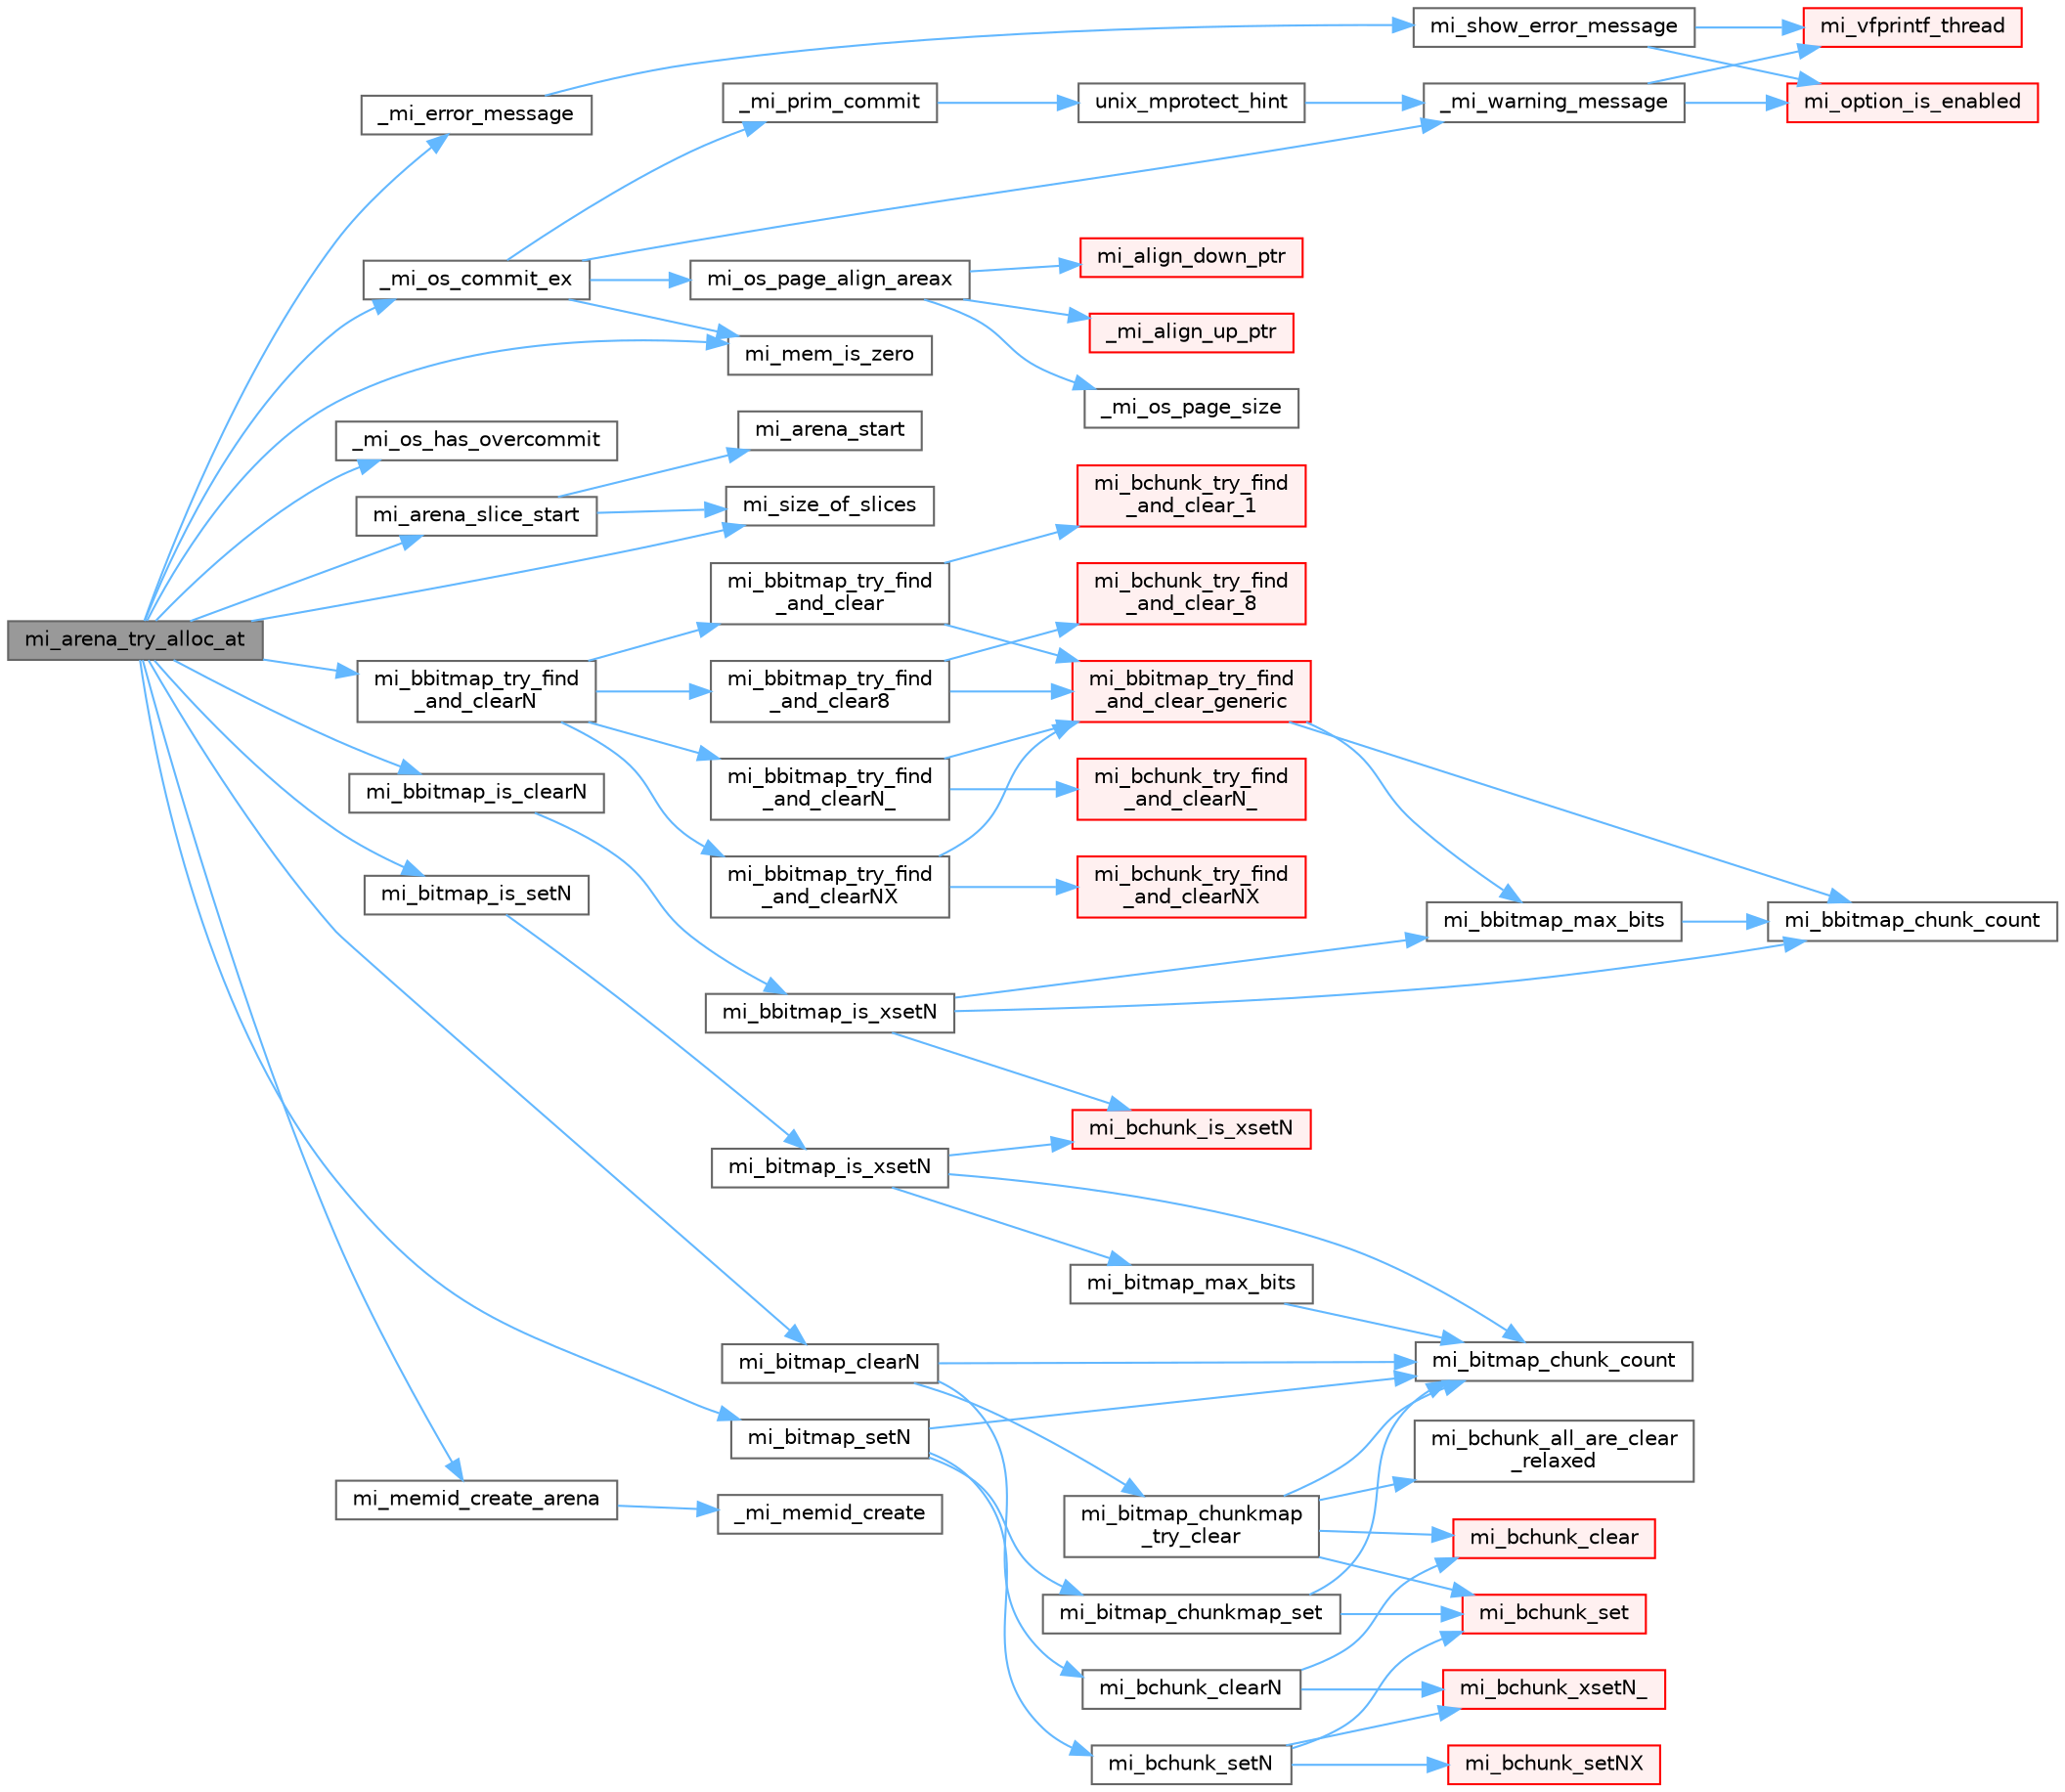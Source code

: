 digraph "mi_arena_try_alloc_at"
{
 // LATEX_PDF_SIZE
  bgcolor="transparent";
  edge [fontname=Helvetica,fontsize=10,labelfontname=Helvetica,labelfontsize=10];
  node [fontname=Helvetica,fontsize=10,shape=box,height=0.2,width=0.4];
  rankdir="LR";
  Node1 [id="Node000001",label="mi_arena_try_alloc_at",height=0.2,width=0.4,color="gray40", fillcolor="grey60", style="filled", fontcolor="black",tooltip=" "];
  Node1 -> Node2 [id="edge71_Node000001_Node000002",color="steelblue1",style="solid",tooltip=" "];
  Node2 [id="Node000002",label="_mi_error_message",height=0.2,width=0.4,color="grey40", fillcolor="white", style="filled",URL="$options_8c.html#a2bebc073bcaac71658e57bb260c2e426",tooltip=" "];
  Node2 -> Node3 [id="edge72_Node000002_Node000003",color="steelblue1",style="solid",tooltip=" "];
  Node3 [id="Node000003",label="mi_show_error_message",height=0.2,width=0.4,color="grey40", fillcolor="white", style="filled",URL="$options_8c.html#a025f32c63014753e87fd7a579d2bb8aa",tooltip=" "];
  Node3 -> Node4 [id="edge73_Node000003_Node000004",color="steelblue1",style="solid",tooltip=" "];
  Node4 [id="Node000004",label="mi_option_is_enabled",height=0.2,width=0.4,color="red", fillcolor="#FFF0F0", style="filled",URL="$group__options.html#ga459ad98f18b3fc9275474807fe0ca188",tooltip=" "];
  Node3 -> Node18 [id="edge74_Node000003_Node000018",color="steelblue1",style="solid",tooltip=" "];
  Node18 [id="Node000018",label="mi_vfprintf_thread",height=0.2,width=0.4,color="red", fillcolor="#FFF0F0", style="filled",URL="$options_8c.html#a4af8263c139d04a876914f39024a7424",tooltip=" "];
  Node1 -> Node39 [id="edge75_Node000001_Node000039",color="steelblue1",style="solid",tooltip=" "];
  Node39 [id="Node000039",label="_mi_os_commit_ex",height=0.2,width=0.4,color="grey40", fillcolor="white", style="filled",URL="$os_8c.html#a3d62d4f2f8c54d1251323be446068194",tooltip=" "];
  Node39 -> Node40 [id="edge76_Node000039_Node000040",color="steelblue1",style="solid",tooltip=" "];
  Node40 [id="Node000040",label="_mi_prim_commit",height=0.2,width=0.4,color="grey40", fillcolor="white", style="filled",URL="$windows_2prim_8c.html#a723c63d8d2b51281ab1ef2bf7e7395d0",tooltip=" "];
  Node40 -> Node41 [id="edge77_Node000040_Node000041",color="steelblue1",style="solid",tooltip=" "];
  Node41 [id="Node000041",label="unix_mprotect_hint",height=0.2,width=0.4,color="grey40", fillcolor="white", style="filled",URL="$unix_2prim_8c.html#a7729d7cf0976d9e9fdc1d344d80e7d14",tooltip=" "];
  Node41 -> Node17 [id="edge78_Node000041_Node000017",color="steelblue1",style="solid",tooltip=" "];
  Node17 [id="Node000017",label="_mi_warning_message",height=0.2,width=0.4,color="grey40", fillcolor="white", style="filled",URL="$options_8c.html#ac253cac2ca24fb63be7f4937ac620dc4",tooltip=" "];
  Node17 -> Node4 [id="edge79_Node000017_Node000004",color="steelblue1",style="solid",tooltip=" "];
  Node17 -> Node18 [id="edge80_Node000017_Node000018",color="steelblue1",style="solid",tooltip=" "];
  Node39 -> Node17 [id="edge81_Node000039_Node000017",color="steelblue1",style="solid",tooltip=" "];
  Node39 -> Node42 [id="edge82_Node000039_Node000042",color="steelblue1",style="solid",tooltip=" "];
  Node42 [id="Node000042",label="mi_mem_is_zero",height=0.2,width=0.4,color="grey40", fillcolor="white", style="filled",URL="$_e_a_s_t_l_2packages_2mimalloc_2include_2mimalloc_2internal_8h.html#a8391ae55dd6885bd38593f740fd349a4",tooltip=" "];
  Node39 -> Node43 [id="edge83_Node000039_Node000043",color="steelblue1",style="solid",tooltip=" "];
  Node43 [id="Node000043",label="mi_os_page_align_areax",height=0.2,width=0.4,color="grey40", fillcolor="white", style="filled",URL="$os_8c.html#a80d3a0cbc0a50873b1abc39077a6d77e",tooltip=" "];
  Node43 -> Node44 [id="edge84_Node000043_Node000044",color="steelblue1",style="solid",tooltip=" "];
  Node44 [id="Node000044",label="_mi_align_up_ptr",height=0.2,width=0.4,color="red", fillcolor="#FFF0F0", style="filled",URL="$_e_a_s_t_l_2packages_2mimalloc_2include_2mimalloc_2internal_8h.html#ac76001cb6de6586632eb7fb6c1795a77",tooltip=" "];
  Node43 -> Node46 [id="edge85_Node000043_Node000046",color="steelblue1",style="solid",tooltip=" "];
  Node46 [id="Node000046",label="_mi_os_page_size",height=0.2,width=0.4,color="grey40", fillcolor="white", style="filled",URL="$os_8c.html#a723e4c95209d4c6282b53317473e83d5",tooltip=" "];
  Node43 -> Node47 [id="edge86_Node000043_Node000047",color="steelblue1",style="solid",tooltip=" "];
  Node47 [id="Node000047",label="mi_align_down_ptr",height=0.2,width=0.4,color="red", fillcolor="#FFF0F0", style="filled",URL="$_e_a_s_t_l_2packages_2mimalloc_2include_2mimalloc_2internal_8h.html#adc7ba2f338065541b3513efcf2252795",tooltip=" "];
  Node1 -> Node49 [id="edge87_Node000001_Node000049",color="steelblue1",style="solid",tooltip=" "];
  Node49 [id="Node000049",label="_mi_os_has_overcommit",height=0.2,width=0.4,color="grey40", fillcolor="white", style="filled",URL="$os_8c.html#ab15bd169082d58502da1d18e7ae61044",tooltip=" "];
  Node1 -> Node50 [id="edge88_Node000001_Node000050",color="steelblue1",style="solid",tooltip=" "];
  Node50 [id="Node000050",label="mi_arena_slice_start",height=0.2,width=0.4,color="grey40", fillcolor="white", style="filled",URL="$arena_8c.html#a0a2d2bb37e419baf7d346107e77c6e05",tooltip=" "];
  Node50 -> Node51 [id="edge89_Node000050_Node000051",color="steelblue1",style="solid",tooltip=" "];
  Node51 [id="Node000051",label="mi_arena_start",height=0.2,width=0.4,color="grey40", fillcolor="white", style="filled",URL="$arena_8c.html#a8aa073deb4be73d4bbc7b27864c55cd4",tooltip=" "];
  Node50 -> Node52 [id="edge90_Node000050_Node000052",color="steelblue1",style="solid",tooltip=" "];
  Node52 [id="Node000052",label="mi_size_of_slices",height=0.2,width=0.4,color="grey40", fillcolor="white", style="filled",URL="$_e_a_s_t_l_2packages_2mimalloc_2include_2mimalloc_2internal_8h.html#ae8e31ea92ee1ee2f1a93ea87d0184436",tooltip=" "];
  Node1 -> Node53 [id="edge91_Node000001_Node000053",color="steelblue1",style="solid",tooltip=" "];
  Node53 [id="Node000053",label="mi_bbitmap_is_clearN",height=0.2,width=0.4,color="grey40", fillcolor="white", style="filled",URL="$bitmap_8h.html#a5424318442a5d1f904eab0d157bc777e",tooltip=" "];
  Node53 -> Node54 [id="edge92_Node000053_Node000054",color="steelblue1",style="solid",tooltip=" "];
  Node54 [id="Node000054",label="mi_bbitmap_is_xsetN",height=0.2,width=0.4,color="grey40", fillcolor="white", style="filled",URL="$bitmap_8c.html#a143c1ab4aaff95bc9a5642f45e2fc52f",tooltip=" "];
  Node54 -> Node55 [id="edge93_Node000054_Node000055",color="steelblue1",style="solid",tooltip=" "];
  Node55 [id="Node000055",label="mi_bbitmap_chunk_count",height=0.2,width=0.4,color="grey40", fillcolor="white", style="filled",URL="$bitmap_8h.html#a61d4c39827af9a9dbeb574d28856ba90",tooltip=" "];
  Node54 -> Node56 [id="edge94_Node000054_Node000056",color="steelblue1",style="solid",tooltip=" "];
  Node56 [id="Node000056",label="mi_bbitmap_max_bits",height=0.2,width=0.4,color="grey40", fillcolor="white", style="filled",URL="$bitmap_8h.html#afb1f816c002677982471bf19521ac6ee",tooltip=" "];
  Node56 -> Node55 [id="edge95_Node000056_Node000055",color="steelblue1",style="solid",tooltip=" "];
  Node54 -> Node57 [id="edge96_Node000054_Node000057",color="steelblue1",style="solid",tooltip=" "];
  Node57 [id="Node000057",label="mi_bchunk_is_xsetN",height=0.2,width=0.4,color="red", fillcolor="#FFF0F0", style="filled",URL="$bitmap_8c.html#ab0d208390523d5afdb78b6f0be816b2f",tooltip=" "];
  Node1 -> Node68 [id="edge97_Node000001_Node000068",color="steelblue1",style="solid",tooltip=" "];
  Node68 [id="Node000068",label="mi_bbitmap_try_find\l_and_clearN",height=0.2,width=0.4,color="grey40", fillcolor="white", style="filled",URL="$bitmap_8h.html#a68973af6da3993bcf5f6e14bd5395e0e",tooltip=" "];
  Node68 -> Node69 [id="edge98_Node000068_Node000069",color="steelblue1",style="solid",tooltip=" "];
  Node69 [id="Node000069",label="mi_bbitmap_try_find\l_and_clear",height=0.2,width=0.4,color="grey40", fillcolor="white", style="filled",URL="$bitmap_8c.html#af4021b82102a0099956ce78b094ef754",tooltip=" "];
  Node69 -> Node70 [id="edge99_Node000069_Node000070",color="steelblue1",style="solid",tooltip=" "];
  Node70 [id="Node000070",label="mi_bbitmap_try_find\l_and_clear_generic",height=0.2,width=0.4,color="red", fillcolor="#FFF0F0", style="filled",URL="$bitmap_8c.html#a5b5cc8e21e44f0a6ef8022fbd7ee2eb7",tooltip=" "];
  Node70 -> Node55 [id="edge100_Node000070_Node000055",color="steelblue1",style="solid",tooltip=" "];
  Node70 -> Node56 [id="edge101_Node000070_Node000056",color="steelblue1",style="solid",tooltip=" "];
  Node69 -> Node82 [id="edge102_Node000069_Node000082",color="steelblue1",style="solid",tooltip=" "];
  Node82 [id="Node000082",label="mi_bchunk_try_find\l_and_clear_1",height=0.2,width=0.4,color="red", fillcolor="#FFF0F0", style="filled",URL="$bitmap_8c.html#afd07f823dfe1b3c245c75d2f7b859fe3",tooltip=" "];
  Node68 -> Node95 [id="edge103_Node000068_Node000095",color="steelblue1",style="solid",tooltip=" "];
  Node95 [id="Node000095",label="mi_bbitmap_try_find\l_and_clear8",height=0.2,width=0.4,color="grey40", fillcolor="white", style="filled",URL="$bitmap_8c.html#a1cea740ac26cb096d1af87f0ccf155e6",tooltip=" "];
  Node95 -> Node70 [id="edge104_Node000095_Node000070",color="steelblue1",style="solid",tooltip=" "];
  Node95 -> Node96 [id="edge105_Node000095_Node000096",color="steelblue1",style="solid",tooltip=" "];
  Node96 [id="Node000096",label="mi_bchunk_try_find\l_and_clear_8",height=0.2,width=0.4,color="red", fillcolor="#FFF0F0", style="filled",URL="$bitmap_8c.html#a7b85ce925452dbe5a7821a461e3e8deb",tooltip=" "];
  Node68 -> Node101 [id="edge106_Node000068_Node000101",color="steelblue1",style="solid",tooltip=" "];
  Node101 [id="Node000101",label="mi_bbitmap_try_find\l_and_clearN_",height=0.2,width=0.4,color="grey40", fillcolor="white", style="filled",URL="$bitmap_8c.html#a5a1cbdadcced2fcfd0c3bc12e797fdd3",tooltip=" "];
  Node101 -> Node70 [id="edge107_Node000101_Node000070",color="steelblue1",style="solid",tooltip=" "];
  Node101 -> Node102 [id="edge108_Node000101_Node000102",color="steelblue1",style="solid",tooltip=" "];
  Node102 [id="Node000102",label="mi_bchunk_try_find\l_and_clearN_",height=0.2,width=0.4,color="red", fillcolor="#FFF0F0", style="filled",URL="$bitmap_8c.html#aaf7fe9fdfa57a3dc4b6de1b16c76d065",tooltip=" "];
  Node68 -> Node116 [id="edge109_Node000068_Node000116",color="steelblue1",style="solid",tooltip=" "];
  Node116 [id="Node000116",label="mi_bbitmap_try_find\l_and_clearNX",height=0.2,width=0.4,color="grey40", fillcolor="white", style="filled",URL="$bitmap_8c.html#a39dd151902e207638aac95877e04e7b3",tooltip=" "];
  Node116 -> Node70 [id="edge110_Node000116_Node000070",color="steelblue1",style="solid",tooltip=" "];
  Node116 -> Node117 [id="edge111_Node000116_Node000117",color="steelblue1",style="solid",tooltip=" "];
  Node117 [id="Node000117",label="mi_bchunk_try_find\l_and_clearNX",height=0.2,width=0.4,color="red", fillcolor="#FFF0F0", style="filled",URL="$bitmap_8c.html#a42150c51b3d6ffaeacbb26995bf8dbd7",tooltip=" "];
  Node1 -> Node118 [id="edge112_Node000001_Node000118",color="steelblue1",style="solid",tooltip=" "];
  Node118 [id="Node000118",label="mi_bitmap_clearN",height=0.2,width=0.4,color="grey40", fillcolor="white", style="filled",URL="$bitmap_8c.html#aa8d5d77b9137fac58dba2415da230b4b",tooltip=" "];
  Node118 -> Node119 [id="edge113_Node000118_Node000119",color="steelblue1",style="solid",tooltip=" "];
  Node119 [id="Node000119",label="mi_bchunk_clearN",height=0.2,width=0.4,color="grey40", fillcolor="white", style="filled",URL="$bitmap_8c.html#ad965785a3292db948723392a2db65539",tooltip=" "];
  Node119 -> Node77 [id="edge114_Node000119_Node000077",color="steelblue1",style="solid",tooltip=" "];
  Node77 [id="Node000077",label="mi_bchunk_clear",height=0.2,width=0.4,color="red", fillcolor="#FFF0F0", style="filled",URL="$bitmap_8c.html#a9dfbfc8fe0b5d49b9cb05fb4a16ce60c",tooltip=" "];
  Node119 -> Node120 [id="edge115_Node000119_Node000120",color="steelblue1",style="solid",tooltip=" "];
  Node120 [id="Node000120",label="mi_bchunk_xsetN_",height=0.2,width=0.4,color="red", fillcolor="#FFF0F0", style="filled",URL="$bitmap_8c.html#a389dbd44ba9433ec98be6f3222776f46",tooltip=" "];
  Node118 -> Node122 [id="edge116_Node000118_Node000122",color="steelblue1",style="solid",tooltip=" "];
  Node122 [id="Node000122",label="mi_bitmap_chunk_count",height=0.2,width=0.4,color="grey40", fillcolor="white", style="filled",URL="$bitmap_8h.html#adbc04bcdad6dd6f18993c5ed4b92f2a4",tooltip=" "];
  Node118 -> Node123 [id="edge117_Node000118_Node000123",color="steelblue1",style="solid",tooltip=" "];
  Node123 [id="Node000123",label="mi_bitmap_chunkmap\l_try_clear",height=0.2,width=0.4,color="grey40", fillcolor="white", style="filled",URL="$bitmap_8c.html#a5bb0c3e1e081c87726fb5e091123673e",tooltip=" "];
  Node123 -> Node76 [id="edge118_Node000123_Node000076",color="steelblue1",style="solid",tooltip=" "];
  Node76 [id="Node000076",label="mi_bchunk_all_are_clear\l_relaxed",height=0.2,width=0.4,color="grey40", fillcolor="white", style="filled",URL="$bitmap_8c.html#a88902555fe05fa9a9b3d747b230f45b2",tooltip=" "];
  Node123 -> Node77 [id="edge119_Node000123_Node000077",color="steelblue1",style="solid",tooltip=" "];
  Node123 -> Node79 [id="edge120_Node000123_Node000079",color="steelblue1",style="solid",tooltip=" "];
  Node79 [id="Node000079",label="mi_bchunk_set",height=0.2,width=0.4,color="red", fillcolor="#FFF0F0", style="filled",URL="$bitmap_8c.html#ab346ba3b2da689a30e5cc0bf7348e552",tooltip=" "];
  Node123 -> Node122 [id="edge121_Node000123_Node000122",color="steelblue1",style="solid",tooltip=" "];
  Node1 -> Node124 [id="edge122_Node000001_Node000124",color="steelblue1",style="solid",tooltip=" "];
  Node124 [id="Node000124",label="mi_bitmap_is_setN",height=0.2,width=0.4,color="grey40", fillcolor="white", style="filled",URL="$bitmap_8h.html#a1198ba479412d3f0fa55b87e40397dfa",tooltip=" "];
  Node124 -> Node125 [id="edge123_Node000124_Node000125",color="steelblue1",style="solid",tooltip=" "];
  Node125 [id="Node000125",label="mi_bitmap_is_xsetN",height=0.2,width=0.4,color="grey40", fillcolor="white", style="filled",URL="$bitmap_8c.html#adb22535bc9bc502a2e9f4f41e64972b2",tooltip=" "];
  Node125 -> Node57 [id="edge124_Node000125_Node000057",color="steelblue1",style="solid",tooltip=" "];
  Node125 -> Node122 [id="edge125_Node000125_Node000122",color="steelblue1",style="solid",tooltip=" "];
  Node125 -> Node126 [id="edge126_Node000125_Node000126",color="steelblue1",style="solid",tooltip=" "];
  Node126 [id="Node000126",label="mi_bitmap_max_bits",height=0.2,width=0.4,color="grey40", fillcolor="white", style="filled",URL="$bitmap_8h.html#ac65c5f63cedfbd7ef9c6dcbdf9d37a0f",tooltip=" "];
  Node126 -> Node122 [id="edge127_Node000126_Node000122",color="steelblue1",style="solid",tooltip=" "];
  Node1 -> Node127 [id="edge128_Node000001_Node000127",color="steelblue1",style="solid",tooltip=" "];
  Node127 [id="Node000127",label="mi_bitmap_setN",height=0.2,width=0.4,color="grey40", fillcolor="white", style="filled",URL="$bitmap_8c.html#a8b50ea67e216213718b39a8bdc71c089",tooltip=" "];
  Node127 -> Node128 [id="edge129_Node000127_Node000128",color="steelblue1",style="solid",tooltip=" "];
  Node128 [id="Node000128",label="mi_bchunk_setN",height=0.2,width=0.4,color="grey40", fillcolor="white", style="filled",URL="$bitmap_8c.html#a931ab182d5a458c9811743a39c0637df",tooltip=" "];
  Node128 -> Node79 [id="edge130_Node000128_Node000079",color="steelblue1",style="solid",tooltip=" "];
  Node128 -> Node129 [id="edge131_Node000128_Node000129",color="steelblue1",style="solid",tooltip=" "];
  Node129 [id="Node000129",label="mi_bchunk_setNX",height=0.2,width=0.4,color="red", fillcolor="#FFF0F0", style="filled",URL="$bitmap_8c.html#acd5910ee7615a9c560d6d110350691d7",tooltip=" "];
  Node128 -> Node120 [id="edge132_Node000128_Node000120",color="steelblue1",style="solid",tooltip=" "];
  Node127 -> Node122 [id="edge133_Node000127_Node000122",color="steelblue1",style="solid",tooltip=" "];
  Node127 -> Node130 [id="edge134_Node000127_Node000130",color="steelblue1",style="solid",tooltip=" "];
  Node130 [id="Node000130",label="mi_bitmap_chunkmap_set",height=0.2,width=0.4,color="grey40", fillcolor="white", style="filled",URL="$bitmap_8c.html#ae28d6cc04a3cf604bc16fd933973412a",tooltip=" "];
  Node130 -> Node79 [id="edge135_Node000130_Node000079",color="steelblue1",style="solid",tooltip=" "];
  Node130 -> Node122 [id="edge136_Node000130_Node000122",color="steelblue1",style="solid",tooltip=" "];
  Node1 -> Node42 [id="edge137_Node000001_Node000042",color="steelblue1",style="solid",tooltip=" "];
  Node1 -> Node131 [id="edge138_Node000001_Node000131",color="steelblue1",style="solid",tooltip=" "];
  Node131 [id="Node000131",label="mi_memid_create_arena",height=0.2,width=0.4,color="grey40", fillcolor="white", style="filled",URL="$arena_8c.html#a7b63ee0a064e34dc32254c43acdd7699",tooltip=" "];
  Node131 -> Node132 [id="edge139_Node000131_Node000132",color="steelblue1",style="solid",tooltip=" "];
  Node132 [id="Node000132",label="_mi_memid_create",height=0.2,width=0.4,color="grey40", fillcolor="white", style="filled",URL="$_e_a_s_t_l_2packages_2mimalloc_2include_2mimalloc_2internal_8h.html#a666352100ead3b22c4cd8ac803b1b1f8",tooltip=" "];
  Node1 -> Node52 [id="edge140_Node000001_Node000052",color="steelblue1",style="solid",tooltip=" "];
}
